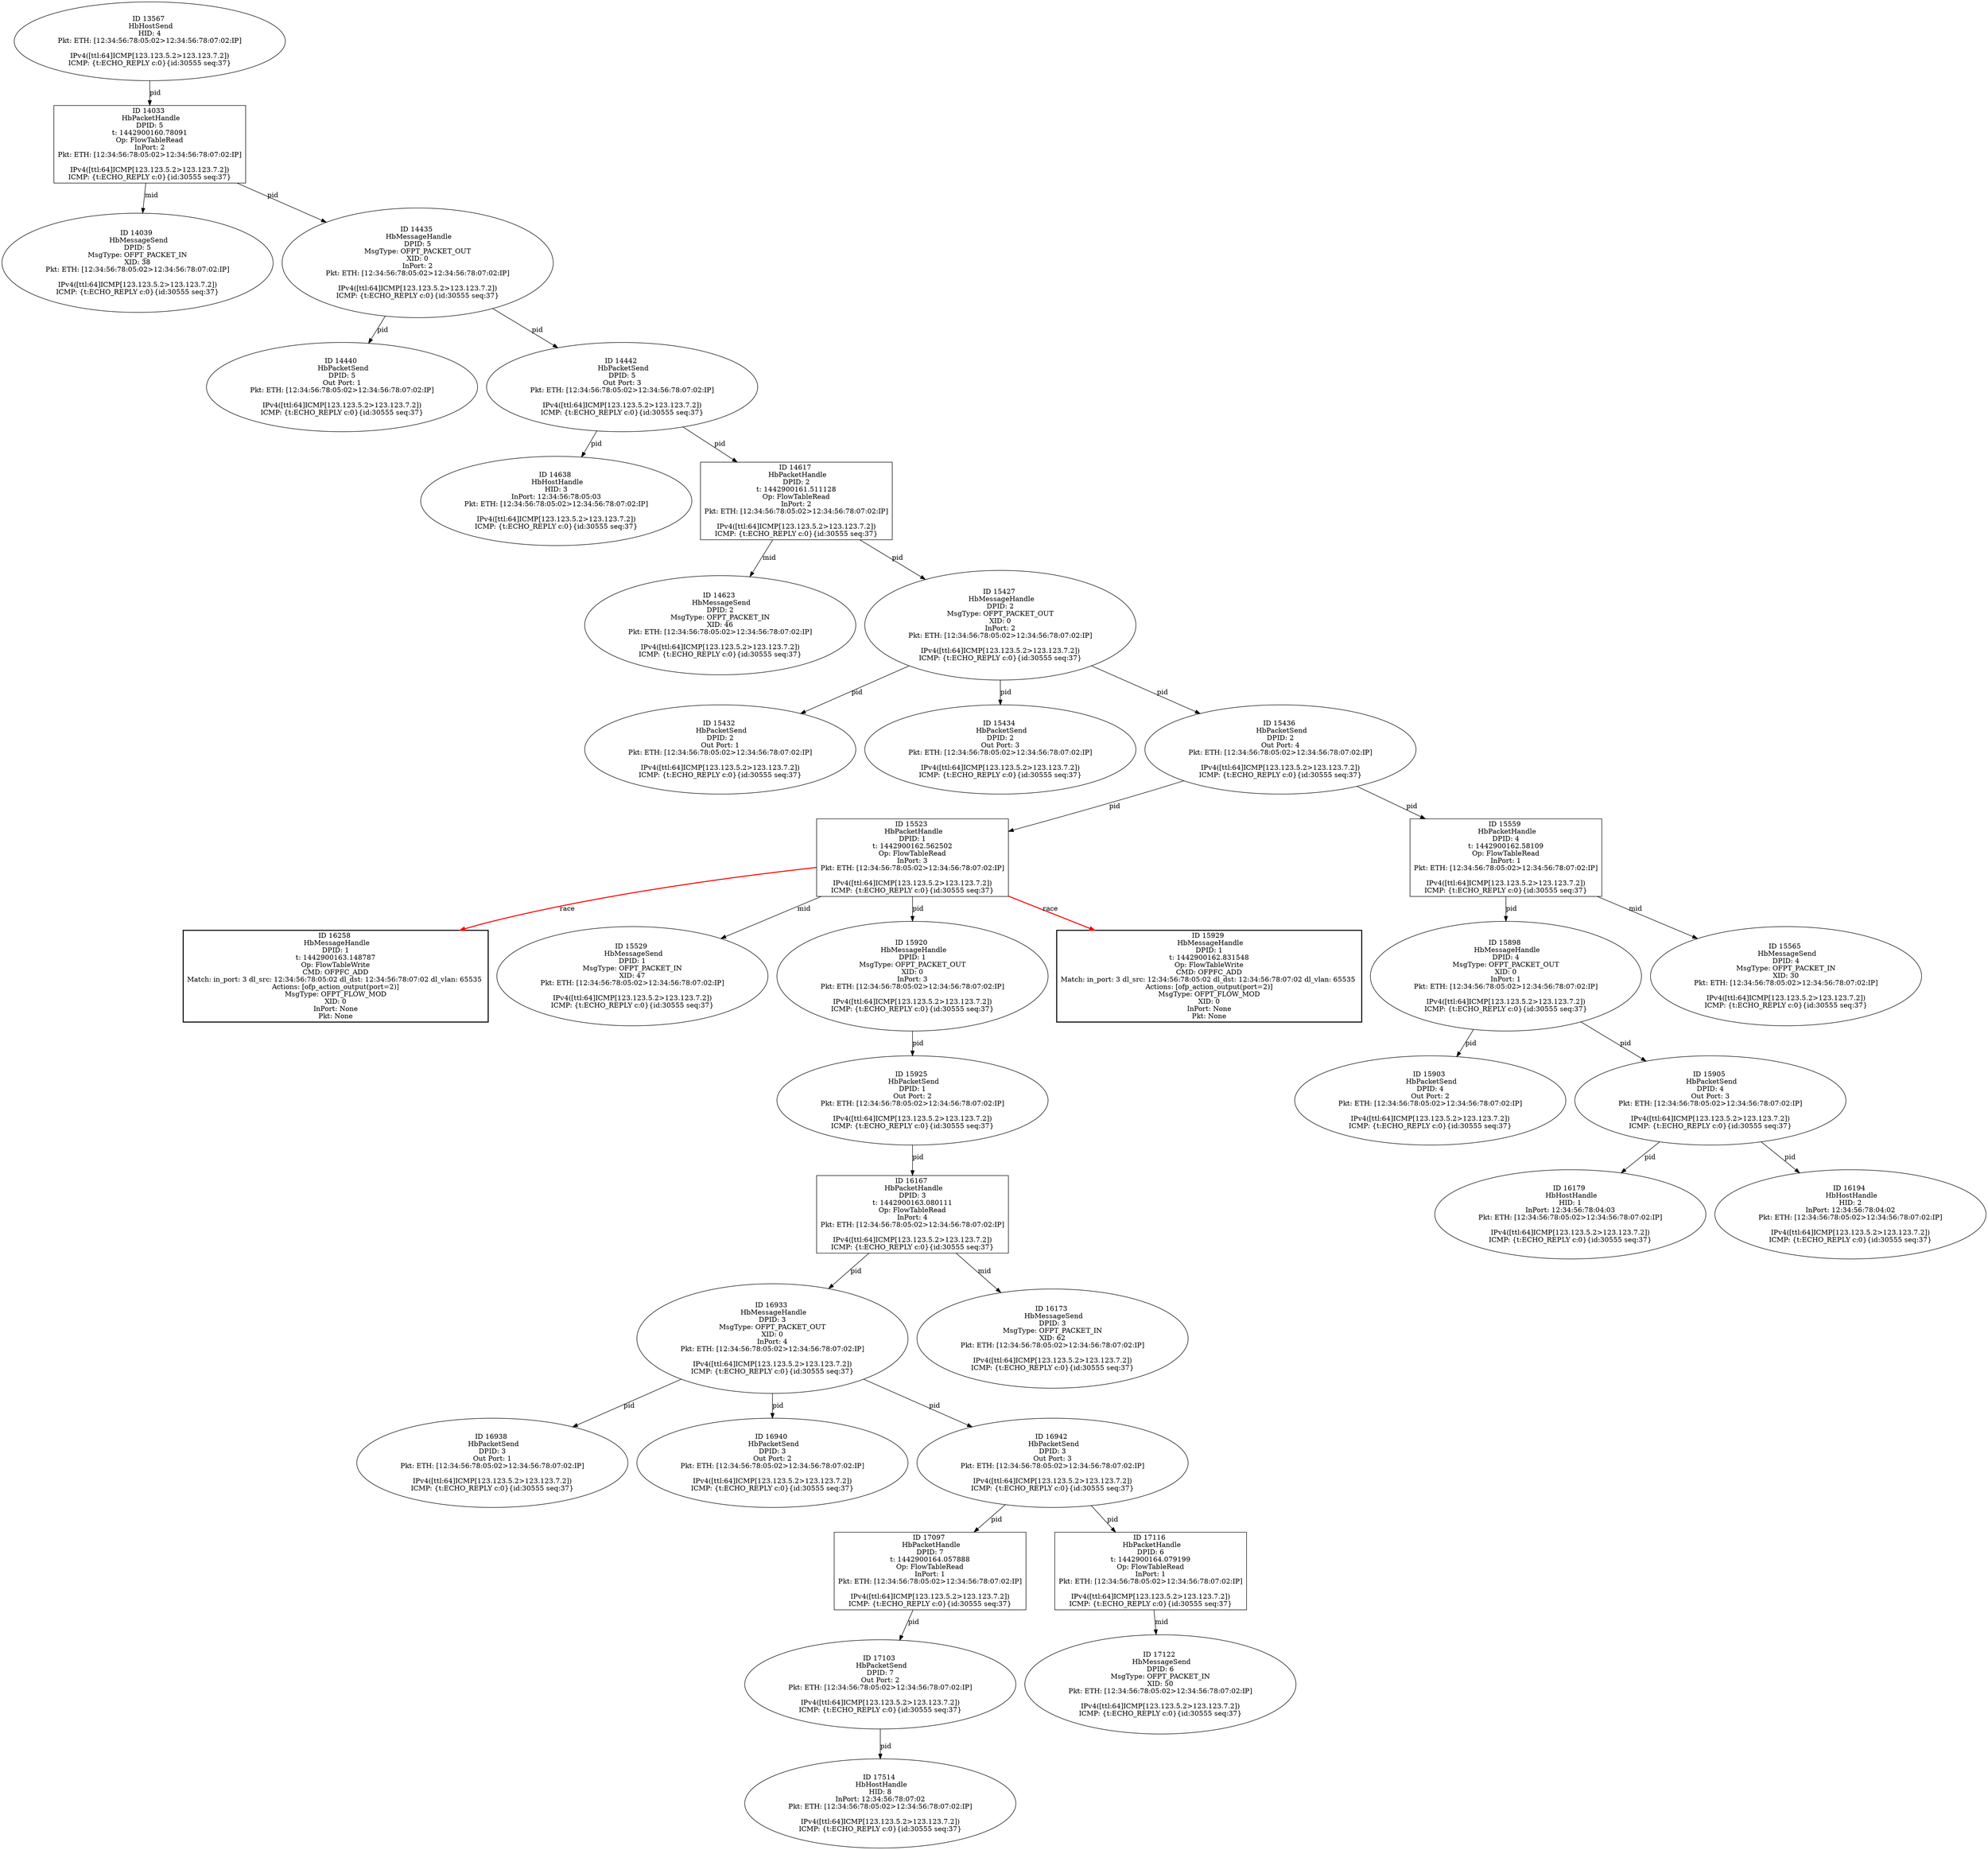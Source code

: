 strict digraph G {
16258 [shape=box, style=bold, event=<hb_events.HbMessageHandle object at 0x10b3d7510>, label="ID 16258 
 HbMessageHandle
DPID: 1
t: 1442900163.148787
Op: FlowTableWrite
CMD: OFPFC_ADD
Match: in_port: 3 dl_src: 12:34:56:78:05:02 dl_dst: 12:34:56:78:07:02 dl_vlan: 65535 
Actions: [ofp_action_output(port=2)]
MsgType: OFPT_FLOW_MOD
XID: 0
InPort: None
Pkt: None"];
14638 [shape=oval, event=<hb_events.HbHostHandle object at 0x10b0da950>, label="ID 14638 
 HbHostHandle
HID: 3
InPort: 12:34:56:78:05:03
Pkt: ETH: [12:34:56:78:05:02>12:34:56:78:07:02:IP]

IPv4([ttl:64]ICMP[123.123.5.2>123.123.7.2])
ICMP: {t:ECHO_REPLY c:0}{id:30555 seq:37}"];
14617 [shape=box, event=<hb_events.HbPacketHandle object at 0x10b0d37d0>, label="ID 14617 
 HbPacketHandle
DPID: 2
t: 1442900161.511128
Op: FlowTableRead
InPort: 2
Pkt: ETH: [12:34:56:78:05:02>12:34:56:78:07:02:IP]

IPv4([ttl:64]ICMP[123.123.5.2>123.123.7.2])
ICMP: {t:ECHO_REPLY c:0}{id:30555 seq:37}"];
15898 [shape=oval, event=<hb_events.HbMessageHandle object at 0x10b301190>, label="ID 15898 
 HbMessageHandle
DPID: 4
MsgType: OFPT_PACKET_OUT
XID: 0
InPort: 1
Pkt: ETH: [12:34:56:78:05:02>12:34:56:78:07:02:IP]

IPv4([ttl:64]ICMP[123.123.5.2>123.123.7.2])
ICMP: {t:ECHO_REPLY c:0}{id:30555 seq:37}"];
15903 [shape=oval, event=<hb_events.HbPacketSend object at 0x10b301690>, label="ID 15903 
 HbPacketSend
DPID: 4
Out Port: 2
Pkt: ETH: [12:34:56:78:05:02>12:34:56:78:07:02:IP]

IPv4([ttl:64]ICMP[123.123.5.2>123.123.7.2])
ICMP: {t:ECHO_REPLY c:0}{id:30555 seq:37}"];
15905 [shape=oval, event=<hb_events.HbPacketSend object at 0x10b3018d0>, label="ID 15905 
 HbPacketSend
DPID: 4
Out Port: 3
Pkt: ETH: [12:34:56:78:05:02>12:34:56:78:07:02:IP]

IPv4([ttl:64]ICMP[123.123.5.2>123.123.7.2])
ICMP: {t:ECHO_REPLY c:0}{id:30555 seq:37}"];
15523 [shape=box, event=<hb_events.HbPacketHandle object at 0x10b25b550>, label="ID 15523 
 HbPacketHandle
DPID: 1
t: 1442900162.562502
Op: FlowTableRead
InPort: 3
Pkt: ETH: [12:34:56:78:05:02>12:34:56:78:07:02:IP]

IPv4([ttl:64]ICMP[123.123.5.2>123.123.7.2])
ICMP: {t:ECHO_REPLY c:0}{id:30555 seq:37}"];
16933 [shape=oval, event=<hb_events.HbMessageHandle object at 0x10b594450>, label="ID 16933 
 HbMessageHandle
DPID: 3
MsgType: OFPT_PACKET_OUT
XID: 0
InPort: 4
Pkt: ETH: [12:34:56:78:05:02>12:34:56:78:07:02:IP]

IPv4([ttl:64]ICMP[123.123.5.2>123.123.7.2])
ICMP: {t:ECHO_REPLY c:0}{id:30555 seq:37}"];
16167 [shape=box, event=<hb_events.HbPacketHandle object at 0x10b396950>, label="ID 16167 
 HbPacketHandle
DPID: 3
t: 1442900163.080111
Op: FlowTableRead
InPort: 4
Pkt: ETH: [12:34:56:78:05:02>12:34:56:78:07:02:IP]

IPv4([ttl:64]ICMP[123.123.5.2>123.123.7.2])
ICMP: {t:ECHO_REPLY c:0}{id:30555 seq:37}"];
15529 [shape=oval, event=<hb_events.HbMessageSend object at 0x10b25e050>, label="ID 15529 
 HbMessageSend
DPID: 1
MsgType: OFPT_PACKET_IN
XID: 47
Pkt: ETH: [12:34:56:78:05:02>12:34:56:78:07:02:IP]

IPv4([ttl:64]ICMP[123.123.5.2>123.123.7.2])
ICMP: {t:ECHO_REPLY c:0}{id:30555 seq:37}"];
16938 [shape=oval, event=<hb_events.HbPacketSend object at 0x10b57e690>, label="ID 16938 
 HbPacketSend
DPID: 3
Out Port: 1
Pkt: ETH: [12:34:56:78:05:02>12:34:56:78:07:02:IP]

IPv4([ttl:64]ICMP[123.123.5.2>123.123.7.2])
ICMP: {t:ECHO_REPLY c:0}{id:30555 seq:37}"];
16940 [shape=oval, event=<hb_events.HbPacketSend object at 0x10b59ba10>, label="ID 16940 
 HbPacketSend
DPID: 3
Out Port: 2
Pkt: ETH: [12:34:56:78:05:02>12:34:56:78:07:02:IP]

IPv4([ttl:64]ICMP[123.123.5.2>123.123.7.2])
ICMP: {t:ECHO_REPLY c:0}{id:30555 seq:37}"];
16173 [shape=oval, event=<hb_events.HbMessageSend object at 0x10b39eb50>, label="ID 16173 
 HbMessageSend
DPID: 3
MsgType: OFPT_PACKET_IN
XID: 62
Pkt: ETH: [12:34:56:78:05:02>12:34:56:78:07:02:IP]

IPv4([ttl:64]ICMP[123.123.5.2>123.123.7.2])
ICMP: {t:ECHO_REPLY c:0}{id:30555 seq:37}"];
16942 [shape=oval, event=<hb_events.HbPacketSend object at 0x10b59bb90>, label="ID 16942 
 HbPacketSend
DPID: 3
Out Port: 3
Pkt: ETH: [12:34:56:78:05:02>12:34:56:78:07:02:IP]

IPv4([ttl:64]ICMP[123.123.5.2>123.123.7.2])
ICMP: {t:ECHO_REPLY c:0}{id:30555 seq:37}"];
15920 [shape=oval, event=<hb_events.HbMessageHandle object at 0x10b3054d0>, label="ID 15920 
 HbMessageHandle
DPID: 1
MsgType: OFPT_PACKET_OUT
XID: 0
InPort: 3
Pkt: ETH: [12:34:56:78:05:02>12:34:56:78:07:02:IP]

IPv4([ttl:64]ICMP[123.123.5.2>123.123.7.2])
ICMP: {t:ECHO_REPLY c:0}{id:30555 seq:37}"];
16179 [shape=oval, event=<hb_events.HbHostHandle object at 0x10b39edd0>, label="ID 16179 
 HbHostHandle
HID: 1
InPort: 12:34:56:78:04:03
Pkt: ETH: [12:34:56:78:05:02>12:34:56:78:07:02:IP]

IPv4([ttl:64]ICMP[123.123.5.2>123.123.7.2])
ICMP: {t:ECHO_REPLY c:0}{id:30555 seq:37}"];
15925 [shape=oval, event=<hb_events.HbPacketSend object at 0x10b3059d0>, label="ID 15925 
 HbPacketSend
DPID: 1
Out Port: 2
Pkt: ETH: [12:34:56:78:05:02>12:34:56:78:07:02:IP]

IPv4([ttl:64]ICMP[123.123.5.2>123.123.7.2])
ICMP: {t:ECHO_REPLY c:0}{id:30555 seq:37}"];
15929 [shape=box, style=bold, event=<hb_events.HbMessageHandle object at 0x10b305d90>, label="ID 15929 
 HbMessageHandle
DPID: 1
t: 1442900162.831548
Op: FlowTableWrite
CMD: OFPFC_ADD
Match: in_port: 3 dl_src: 12:34:56:78:05:02 dl_dst: 12:34:56:78:07:02 dl_vlan: 65535 
Actions: [ofp_action_output(port=2)]
MsgType: OFPT_FLOW_MOD
XID: 0
InPort: None
Pkt: None"];
14623 [shape=oval, event=<hb_events.HbMessageSend object at 0x10b0d3f10>, label="ID 14623 
 HbMessageSend
DPID: 2
MsgType: OFPT_PACKET_IN
XID: 46
Pkt: ETH: [12:34:56:78:05:02>12:34:56:78:07:02:IP]

IPv4([ttl:64]ICMP[123.123.5.2>123.123.7.2])
ICMP: {t:ECHO_REPLY c:0}{id:30555 seq:37}"];
16194 [shape=oval, event=<hb_events.HbHostHandle object at 0x10b3a2a10>, label="ID 16194 
 HbHostHandle
HID: 2
InPort: 12:34:56:78:04:02
Pkt: ETH: [12:34:56:78:05:02>12:34:56:78:07:02:IP]

IPv4([ttl:64]ICMP[123.123.5.2>123.123.7.2])
ICMP: {t:ECHO_REPLY c:0}{id:30555 seq:37}"];
15427 [shape=oval, event=<hb_events.HbMessageHandle object at 0x10b248290>, label="ID 15427 
 HbMessageHandle
DPID: 2
MsgType: OFPT_PACKET_OUT
XID: 0
InPort: 2
Pkt: ETH: [12:34:56:78:05:02>12:34:56:78:07:02:IP]

IPv4([ttl:64]ICMP[123.123.5.2>123.123.7.2])
ICMP: {t:ECHO_REPLY c:0}{id:30555 seq:37}"];
15559 [shape=box, event=<hb_events.HbPacketHandle object at 0x10b26aad0>, label="ID 15559 
 HbPacketHandle
DPID: 4
t: 1442900162.58109
Op: FlowTableRead
InPort: 1
Pkt: ETH: [12:34:56:78:05:02>12:34:56:78:07:02:IP]

IPv4([ttl:64]ICMP[123.123.5.2>123.123.7.2])
ICMP: {t:ECHO_REPLY c:0}{id:30555 seq:37}"];
15432 [shape=oval, event=<hb_events.HbPacketSend object at 0x10b248790>, label="ID 15432 
 HbPacketSend
DPID: 2
Out Port: 1
Pkt: ETH: [12:34:56:78:05:02>12:34:56:78:07:02:IP]

IPv4([ttl:64]ICMP[123.123.5.2>123.123.7.2])
ICMP: {t:ECHO_REPLY c:0}{id:30555 seq:37}"];
17097 [shape=box, event=<hb_events.HbPacketHandle object at 0x10b5e8990>, label="ID 17097 
 HbPacketHandle
DPID: 7
t: 1442900164.057888
Op: FlowTableRead
InPort: 1
Pkt: ETH: [12:34:56:78:05:02>12:34:56:78:07:02:IP]

IPv4([ttl:64]ICMP[123.123.5.2>123.123.7.2])
ICMP: {t:ECHO_REPLY c:0}{id:30555 seq:37}"];
15434 [shape=oval, event=<hb_events.HbPacketSend object at 0x10b2489d0>, label="ID 15434 
 HbPacketSend
DPID: 2
Out Port: 3
Pkt: ETH: [12:34:56:78:05:02>12:34:56:78:07:02:IP]

IPv4([ttl:64]ICMP[123.123.5.2>123.123.7.2])
ICMP: {t:ECHO_REPLY c:0}{id:30555 seq:37}"];
15436 [shape=oval, event=<hb_events.HbPacketSend object at 0x10b248c10>, label="ID 15436 
 HbPacketSend
DPID: 2
Out Port: 4
Pkt: ETH: [12:34:56:78:05:02>12:34:56:78:07:02:IP]

IPv4([ttl:64]ICMP[123.123.5.2>123.123.7.2])
ICMP: {t:ECHO_REPLY c:0}{id:30555 seq:37}"];
15565 [shape=oval, event=<hb_events.HbMessageSend object at 0x10b271d50>, label="ID 15565 
 HbMessageSend
DPID: 4
MsgType: OFPT_PACKET_IN
XID: 30
Pkt: ETH: [12:34:56:78:05:02>12:34:56:78:07:02:IP]

IPv4([ttl:64]ICMP[123.123.5.2>123.123.7.2])
ICMP: {t:ECHO_REPLY c:0}{id:30555 seq:37}"];
17103 [shape=oval, event=<hb_events.HbPacketSend object at 0x10b5f6210>, label="ID 17103 
 HbPacketSend
DPID: 7
Out Port: 2
Pkt: ETH: [12:34:56:78:05:02>12:34:56:78:07:02:IP]

IPv4([ttl:64]ICMP[123.123.5.2>123.123.7.2])
ICMP: {t:ECHO_REPLY c:0}{id:30555 seq:37}"];
14033 [shape=box, event=<hb_events.HbPacketHandle object at 0x10afd2750>, label="ID 14033 
 HbPacketHandle
DPID: 5
t: 1442900160.78091
Op: FlowTableRead
InPort: 2
Pkt: ETH: [12:34:56:78:05:02>12:34:56:78:07:02:IP]

IPv4([ttl:64]ICMP[123.123.5.2>123.123.7.2])
ICMP: {t:ECHO_REPLY c:0}{id:30555 seq:37}"];
14039 [shape=oval, event=<hb_events.HbMessageSend object at 0x10afda110>, label="ID 14039 
 HbMessageSend
DPID: 5
MsgType: OFPT_PACKET_IN
XID: 38
Pkt: ETH: [12:34:56:78:05:02>12:34:56:78:07:02:IP]

IPv4([ttl:64]ICMP[123.123.5.2>123.123.7.2])
ICMP: {t:ECHO_REPLY c:0}{id:30555 seq:37}"];
17116 [shape=box, event=<hb_events.HbPacketHandle object at 0x10b60a590>, label="ID 17116 
 HbPacketHandle
DPID: 6
t: 1442900164.079199
Op: FlowTableRead
InPort: 1
Pkt: ETH: [12:34:56:78:05:02>12:34:56:78:07:02:IP]

IPv4([ttl:64]ICMP[123.123.5.2>123.123.7.2])
ICMP: {t:ECHO_REPLY c:0}{id:30555 seq:37}"];
17122 [shape=oval, event=<hb_events.HbMessageSend object at 0x10b623990>, label="ID 17122 
 HbMessageSend
DPID: 6
MsgType: OFPT_PACKET_IN
XID: 50
Pkt: ETH: [12:34:56:78:05:02>12:34:56:78:07:02:IP]

IPv4([ttl:64]ICMP[123.123.5.2>123.123.7.2])
ICMP: {t:ECHO_REPLY c:0}{id:30555 seq:37}"];
14435 [shape=oval, event=<hb_events.HbMessageHandle object at 0x10b090a90>, label="ID 14435 
 HbMessageHandle
DPID: 5
MsgType: OFPT_PACKET_OUT
XID: 0
InPort: 2
Pkt: ETH: [12:34:56:78:05:02>12:34:56:78:07:02:IP]

IPv4([ttl:64]ICMP[123.123.5.2>123.123.7.2])
ICMP: {t:ECHO_REPLY c:0}{id:30555 seq:37}"];
14440 [shape=oval, event=<hb_events.HbPacketSend object at 0x10b090f90>, label="ID 14440 
 HbPacketSend
DPID: 5
Out Port: 1
Pkt: ETH: [12:34:56:78:05:02>12:34:56:78:07:02:IP]

IPv4([ttl:64]ICMP[123.123.5.2>123.123.7.2])
ICMP: {t:ECHO_REPLY c:0}{id:30555 seq:37}"];
14442 [shape=oval, event=<hb_events.HbPacketSend object at 0x10b08a210>, label="ID 14442 
 HbPacketSend
DPID: 5
Out Port: 3
Pkt: ETH: [12:34:56:78:05:02>12:34:56:78:07:02:IP]

IPv4([ttl:64]ICMP[123.123.5.2>123.123.7.2])
ICMP: {t:ECHO_REPLY c:0}{id:30555 seq:37}"];
17514 [shape=oval, event=<hb_events.HbHostHandle object at 0x10b7d62d0>, label="ID 17514 
 HbHostHandle
HID: 8
InPort: 12:34:56:78:07:02
Pkt: ETH: [12:34:56:78:05:02>12:34:56:78:07:02:IP]

IPv4([ttl:64]ICMP[123.123.5.2>123.123.7.2])
ICMP: {t:ECHO_REPLY c:0}{id:30555 seq:37}"];
13567 [shape=oval, event=<hb_events.HbHostSend object at 0x10aeb0390>, label="ID 13567 
 HbHostSend
HID: 4
Pkt: ETH: [12:34:56:78:05:02>12:34:56:78:07:02:IP]

IPv4([ttl:64]ICMP[123.123.5.2>123.123.7.2])
ICMP: {t:ECHO_REPLY c:0}{id:30555 seq:37}"];
16942 -> 17097  [rel=pid, label=pid];
16942 -> 17116  [rel=pid, label=pid];
14617 -> 15427  [rel=pid, label=pid];
14617 -> 14623  [rel=mid, label=mid];
15898 -> 15905  [rel=pid, label=pid];
15898 -> 15903  [rel=pid, label=pid];
15905 -> 16194  [rel=pid, label=pid];
15905 -> 16179  [rel=pid, label=pid];
15523 -> 15920  [rel=pid, label=pid];
15523 -> 15529  [rel=mid, label=mid];
15523 -> 16258  [harmful=True, color=red, style=bold, rel=race, label=race];
15523 -> 15929  [harmful=True, color=red, style=bold, rel=race, label=race];
16933 -> 16938  [rel=pid, label=pid];
16933 -> 16940  [rel=pid, label=pid];
16933 -> 16942  [rel=pid, label=pid];
16167 -> 16933  [rel=pid, label=pid];
16167 -> 16173  [rel=mid, label=mid];
15920 -> 15925  [rel=pid, label=pid];
15925 -> 16167  [rel=pid, label=pid];
15427 -> 15432  [rel=pid, label=pid];
15427 -> 15434  [rel=pid, label=pid];
15427 -> 15436  [rel=pid, label=pid];
15559 -> 15898  [rel=pid, label=pid];
15559 -> 15565  [rel=mid, label=mid];
17097 -> 17103  [rel=pid, label=pid];
15436 -> 15523  [rel=pid, label=pid];
15436 -> 15559  [rel=pid, label=pid];
17103 -> 17514  [rel=pid, label=pid];
14033 -> 14435  [rel=pid, label=pid];
14033 -> 14039  [rel=mid, label=mid];
17116 -> 17122  [rel=mid, label=mid];
14435 -> 14440  [rel=pid, label=pid];
14435 -> 14442  [rel=pid, label=pid];
14442 -> 14617  [rel=pid, label=pid];
14442 -> 14638  [rel=pid, label=pid];
13567 -> 14033  [rel=pid, label=pid];
}
